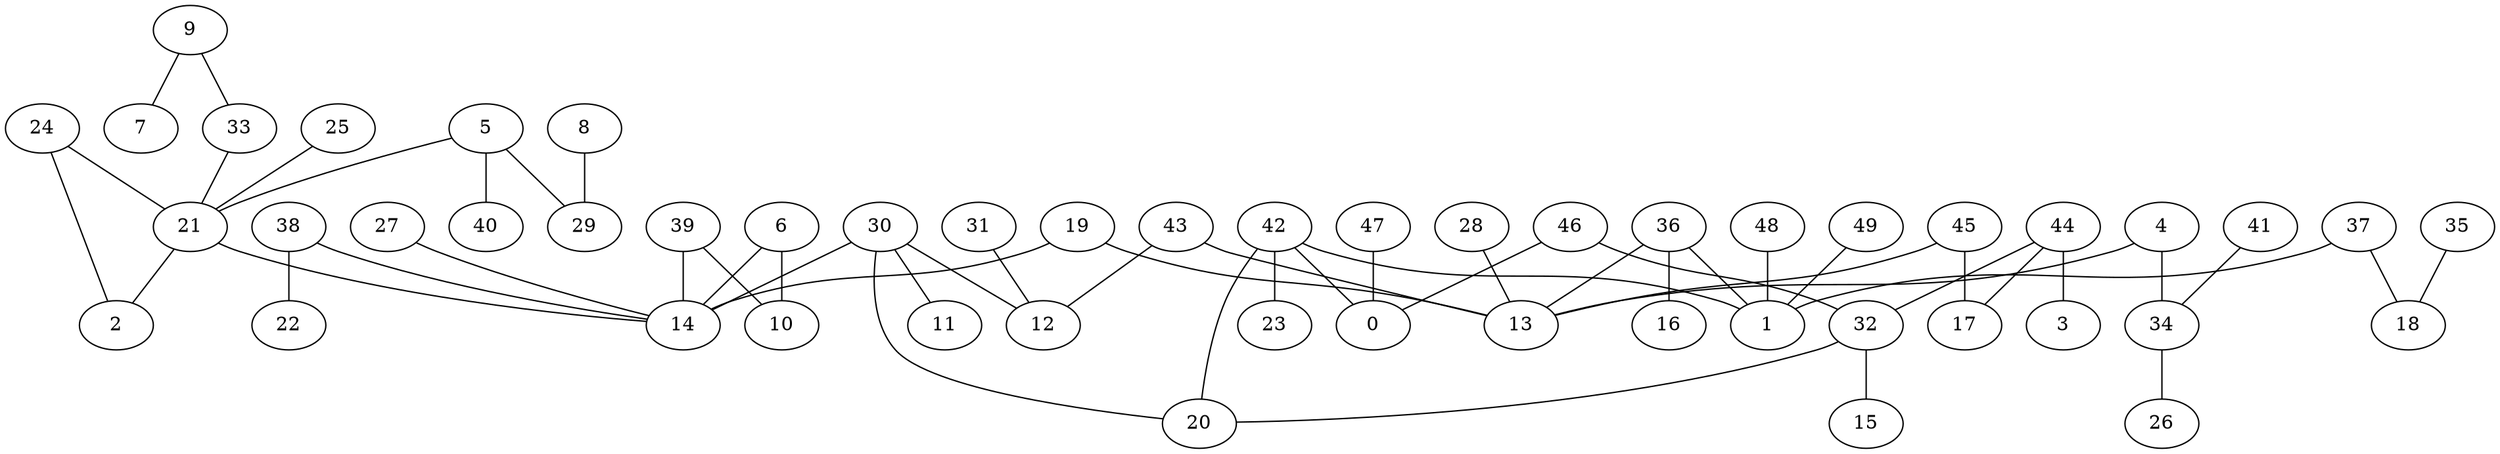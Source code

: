 digraph GG_graph {

subgraph G_graph {
edge [color = black]
"43" -> "13" [dir = none]
"9" -> "7" [dir = none]
"9" -> "33" [dir = none]
"8" -> "29" [dir = none]
"37" -> "18" [dir = none]
"37" -> "1" [dir = none]
"47" -> "0" [dir = none]
"19" -> "14" [dir = none]
"28" -> "13" [dir = none]
"41" -> "34" [dir = none]
"46" -> "32" [dir = none]
"33" -> "21" [dir = none]
"5" -> "40" [dir = none]
"5" -> "29" [dir = none]
"5" -> "21" [dir = none]
"35" -> "18" [dir = none]
"27" -> "14" [dir = none]
"32" -> "15" [dir = none]
"32" -> "20" [dir = none]
"25" -> "21" [dir = none]
"38" -> "22" [dir = none]
"38" -> "14" [dir = none]
"24" -> "2" [dir = none]
"24" -> "21" [dir = none]
"39" -> "10" [dir = none]
"39" -> "14" [dir = none]
"34" -> "26" [dir = none]
"48" -> "1" [dir = none]
"21" -> "14" [dir = none]
"45" -> "13" [dir = none]
"30" -> "11" [dir = none]
"30" -> "12" [dir = none]
"30" -> "20" [dir = none]
"30" -> "14" [dir = none]
"6" -> "14" [dir = none]
"36" -> "16" [dir = none]
"36" -> "13" [dir = none]
"36" -> "1" [dir = none]
"42" -> "23" [dir = none]
"42" -> "0" [dir = none]
"42" -> "1" [dir = none]
"42" -> "20" [dir = none]
"49" -> "1" [dir = none]
"4" -> "34" [dir = none]
"4" -> "13" [dir = none]
"44" -> "17" [dir = none]
"44" -> "3" [dir = none]
"44" -> "32" [dir = none]
"31" -> "12" [dir = none]
"45" -> "17" [dir = none]
"21" -> "2" [dir = none]
"19" -> "13" [dir = none]
"6" -> "10" [dir = none]
"46" -> "0" [dir = none]
"43" -> "12" [dir = none]
}

}
